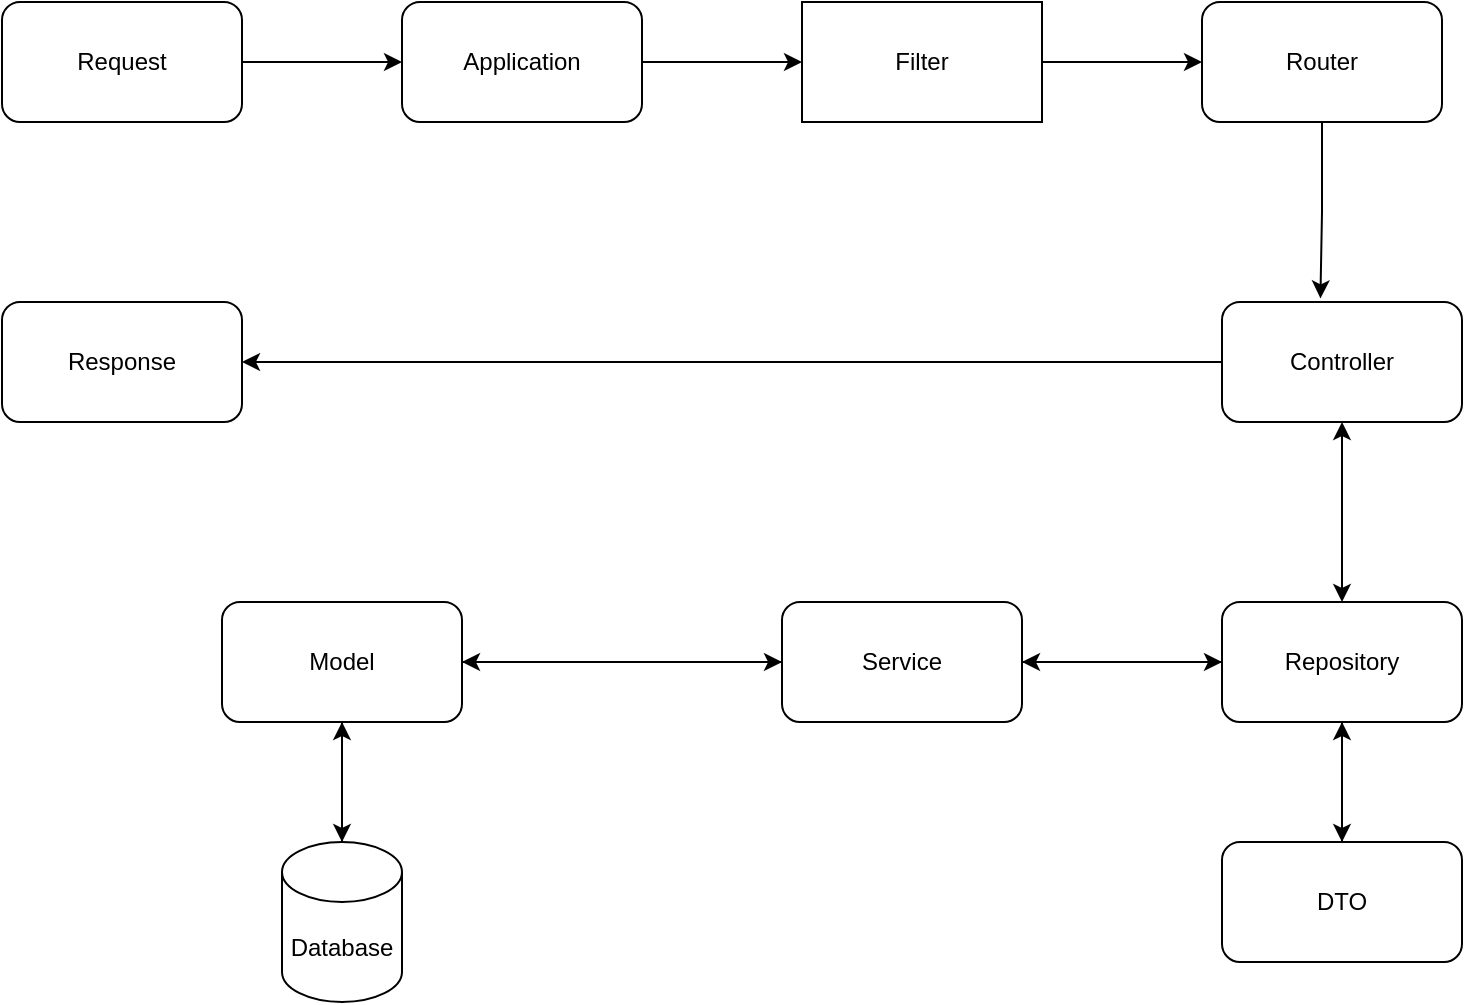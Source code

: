 <mxfile version="14.9.6" type="device"><diagram id="2a0XGUM7qH5vD6spQ6GO" name="Page-1"><mxGraphModel dx="1024" dy="584" grid="1" gridSize="10" guides="1" tooltips="1" connect="1" arrows="1" fold="1" page="1" pageScale="1" pageWidth="850" pageHeight="1100" math="0" shadow="0"><root><mxCell id="0"/><mxCell id="1" parent="0"/><mxCell id="HMaCN4dpjNBs-wQEJcvF-7" style="edgeStyle=orthogonalEdgeStyle;rounded=0;orthogonalLoop=1;jettySize=auto;html=1;exitX=1;exitY=0.5;exitDx=0;exitDy=0;entryX=0;entryY=0.5;entryDx=0;entryDy=0;" edge="1" parent="1" source="HMaCN4dpjNBs-wQEJcvF-1" target="HMaCN4dpjNBs-wQEJcvF-3"><mxGeometry relative="1" as="geometry"/></mxCell><mxCell id="HMaCN4dpjNBs-wQEJcvF-1" value="Request&lt;br&gt;" style="rounded=1;whiteSpace=wrap;html=1;" vertex="1" parent="1"><mxGeometry x="40" y="40" width="120" height="60" as="geometry"/></mxCell><mxCell id="HMaCN4dpjNBs-wQEJcvF-9" style="edgeStyle=orthogonalEdgeStyle;rounded=0;orthogonalLoop=1;jettySize=auto;html=1;exitX=1;exitY=0.5;exitDx=0;exitDy=0;entryX=0;entryY=0.5;entryDx=0;entryDy=0;" edge="1" parent="1" source="HMaCN4dpjNBs-wQEJcvF-2" target="HMaCN4dpjNBs-wQEJcvF-5"><mxGeometry relative="1" as="geometry"><mxPoint x="610" y="70" as="targetPoint"/></mxGeometry></mxCell><mxCell id="HMaCN4dpjNBs-wQEJcvF-2" value="Filter&lt;br&gt;" style="rounded=0;whiteSpace=wrap;html=1;" vertex="1" parent="1"><mxGeometry x="440" y="40" width="120" height="60" as="geometry"/></mxCell><mxCell id="HMaCN4dpjNBs-wQEJcvF-8" style="edgeStyle=orthogonalEdgeStyle;rounded=0;orthogonalLoop=1;jettySize=auto;html=1;exitX=1;exitY=0.5;exitDx=0;exitDy=0;entryX=0;entryY=0.5;entryDx=0;entryDy=0;" edge="1" parent="1" source="HMaCN4dpjNBs-wQEJcvF-3" target="HMaCN4dpjNBs-wQEJcvF-2"><mxGeometry relative="1" as="geometry"/></mxCell><mxCell id="HMaCN4dpjNBs-wQEJcvF-3" value="Application&lt;br&gt;" style="rounded=1;whiteSpace=wrap;html=1;" vertex="1" parent="1"><mxGeometry x="240" y="40" width="120" height="60" as="geometry"/></mxCell><mxCell id="HMaCN4dpjNBs-wQEJcvF-27" style="edgeStyle=orthogonalEdgeStyle;rounded=0;orthogonalLoop=1;jettySize=auto;html=1;exitX=0;exitY=0.5;exitDx=0;exitDy=0;entryX=1;entryY=0.5;entryDx=0;entryDy=0;" edge="1" parent="1" source="HMaCN4dpjNBs-wQEJcvF-4" target="HMaCN4dpjNBs-wQEJcvF-26"><mxGeometry relative="1" as="geometry"/></mxCell><mxCell id="HMaCN4dpjNBs-wQEJcvF-4" value="Controller&lt;br&gt;" style="rounded=1;whiteSpace=wrap;html=1;" vertex="1" parent="1"><mxGeometry x="650" y="190" width="120" height="60" as="geometry"/></mxCell><mxCell id="HMaCN4dpjNBs-wQEJcvF-10" style="edgeStyle=orthogonalEdgeStyle;rounded=0;orthogonalLoop=1;jettySize=auto;html=1;entryX=0.41;entryY=-0.03;entryDx=0;entryDy=0;entryPerimeter=0;" edge="1" parent="1" source="HMaCN4dpjNBs-wQEJcvF-5" target="HMaCN4dpjNBs-wQEJcvF-4"><mxGeometry relative="1" as="geometry"/></mxCell><mxCell id="HMaCN4dpjNBs-wQEJcvF-5" value="Router&lt;br&gt;" style="rounded=1;whiteSpace=wrap;html=1;" vertex="1" parent="1"><mxGeometry x="640" y="40" width="120" height="60" as="geometry"/></mxCell><mxCell id="HMaCN4dpjNBs-wQEJcvF-14" value="" style="edgeStyle=orthogonalEdgeStyle;rounded=0;orthogonalLoop=1;jettySize=auto;html=1;" edge="1" parent="1" source="HMaCN4dpjNBs-wQEJcvF-11" target="HMaCN4dpjNBs-wQEJcvF-12"><mxGeometry relative="1" as="geometry"/></mxCell><mxCell id="HMaCN4dpjNBs-wQEJcvF-18" style="edgeStyle=orthogonalEdgeStyle;rounded=0;orthogonalLoop=1;jettySize=auto;html=1;exitX=0;exitY=0.5;exitDx=0;exitDy=0;entryX=1;entryY=0.5;entryDx=0;entryDy=0;" edge="1" parent="1" source="HMaCN4dpjNBs-wQEJcvF-11" target="HMaCN4dpjNBs-wQEJcvF-16"><mxGeometry relative="1" as="geometry"><mxPoint x="140" y="220" as="targetPoint"/></mxGeometry></mxCell><mxCell id="HMaCN4dpjNBs-wQEJcvF-11" value="Service&lt;br&gt;" style="rounded=1;whiteSpace=wrap;html=1;" vertex="1" parent="1"><mxGeometry x="430" y="340" width="120" height="60" as="geometry"/></mxCell><mxCell id="HMaCN4dpjNBs-wQEJcvF-15" style="edgeStyle=orthogonalEdgeStyle;rounded=0;orthogonalLoop=1;jettySize=auto;html=1;exitX=0;exitY=0.5;exitDx=0;exitDy=0;entryX=1;entryY=0.5;entryDx=0;entryDy=0;" edge="1" parent="1" source="HMaCN4dpjNBs-wQEJcvF-12" target="HMaCN4dpjNBs-wQEJcvF-11"><mxGeometry relative="1" as="geometry"/></mxCell><mxCell id="HMaCN4dpjNBs-wQEJcvF-20" style="edgeStyle=orthogonalEdgeStyle;rounded=0;orthogonalLoop=1;jettySize=auto;html=1;exitX=0.5;exitY=1;exitDx=0;exitDy=0;entryX=0.5;entryY=0;entryDx=0;entryDy=0;" edge="1" parent="1" source="HMaCN4dpjNBs-wQEJcvF-12" target="HMaCN4dpjNBs-wQEJcvF-19"><mxGeometry relative="1" as="geometry"/></mxCell><mxCell id="HMaCN4dpjNBs-wQEJcvF-12" value="Repository&lt;br&gt;" style="rounded=1;whiteSpace=wrap;html=1;" vertex="1" parent="1"><mxGeometry x="650" y="340" width="120" height="60" as="geometry"/></mxCell><mxCell id="HMaCN4dpjNBs-wQEJcvF-13" value="" style="endArrow=classic;startArrow=classic;html=1;" edge="1" parent="1" source="HMaCN4dpjNBs-wQEJcvF-4" target="HMaCN4dpjNBs-wQEJcvF-12"><mxGeometry width="50" height="50" relative="1" as="geometry"><mxPoint x="400" y="280" as="sourcePoint"/><mxPoint x="540" y="223" as="targetPoint"/></mxGeometry></mxCell><mxCell id="HMaCN4dpjNBs-wQEJcvF-17" style="edgeStyle=orthogonalEdgeStyle;rounded=0;orthogonalLoop=1;jettySize=auto;html=1;exitX=1;exitY=0.5;exitDx=0;exitDy=0;entryX=0;entryY=0.5;entryDx=0;entryDy=0;" edge="1" parent="1" source="HMaCN4dpjNBs-wQEJcvF-16" target="HMaCN4dpjNBs-wQEJcvF-11"><mxGeometry relative="1" as="geometry"><mxPoint x="170" y="220" as="targetPoint"/></mxGeometry></mxCell><mxCell id="HMaCN4dpjNBs-wQEJcvF-25" style="edgeStyle=orthogonalEdgeStyle;rounded=0;orthogonalLoop=1;jettySize=auto;html=1;exitX=0.5;exitY=1;exitDx=0;exitDy=0;entryX=0.5;entryY=0;entryDx=0;entryDy=0;entryPerimeter=0;" edge="1" parent="1" source="HMaCN4dpjNBs-wQEJcvF-16" target="HMaCN4dpjNBs-wQEJcvF-23"><mxGeometry relative="1" as="geometry"/></mxCell><mxCell id="HMaCN4dpjNBs-wQEJcvF-16" value="Model" style="rounded=1;whiteSpace=wrap;html=1;" vertex="1" parent="1"><mxGeometry x="150" y="340" width="120" height="60" as="geometry"/></mxCell><mxCell id="HMaCN4dpjNBs-wQEJcvF-21" style="edgeStyle=orthogonalEdgeStyle;rounded=0;orthogonalLoop=1;jettySize=auto;html=1;exitX=0.5;exitY=0;exitDx=0;exitDy=0;entryX=0.5;entryY=1;entryDx=0;entryDy=0;" edge="1" parent="1" source="HMaCN4dpjNBs-wQEJcvF-19" target="HMaCN4dpjNBs-wQEJcvF-12"><mxGeometry relative="1" as="geometry"/></mxCell><mxCell id="HMaCN4dpjNBs-wQEJcvF-19" value="DTO" style="rounded=1;whiteSpace=wrap;html=1;" vertex="1" parent="1"><mxGeometry x="650" y="460" width="120" height="60" as="geometry"/></mxCell><mxCell id="HMaCN4dpjNBs-wQEJcvF-24" style="edgeStyle=orthogonalEdgeStyle;rounded=0;orthogonalLoop=1;jettySize=auto;html=1;exitX=0.5;exitY=0;exitDx=0;exitDy=0;exitPerimeter=0;" edge="1" parent="1" source="HMaCN4dpjNBs-wQEJcvF-23"><mxGeometry relative="1" as="geometry"><mxPoint x="210" y="400" as="targetPoint"/></mxGeometry></mxCell><mxCell id="HMaCN4dpjNBs-wQEJcvF-23" value="Database&lt;br&gt;" style="shape=cylinder3;whiteSpace=wrap;html=1;boundedLbl=1;backgroundOutline=1;size=15;" vertex="1" parent="1"><mxGeometry x="180" y="460" width="60" height="80" as="geometry"/></mxCell><mxCell id="HMaCN4dpjNBs-wQEJcvF-26" value="Response" style="rounded=1;whiteSpace=wrap;html=1;" vertex="1" parent="1"><mxGeometry x="40" y="190" width="120" height="60" as="geometry"/></mxCell></root></mxGraphModel></diagram></mxfile>